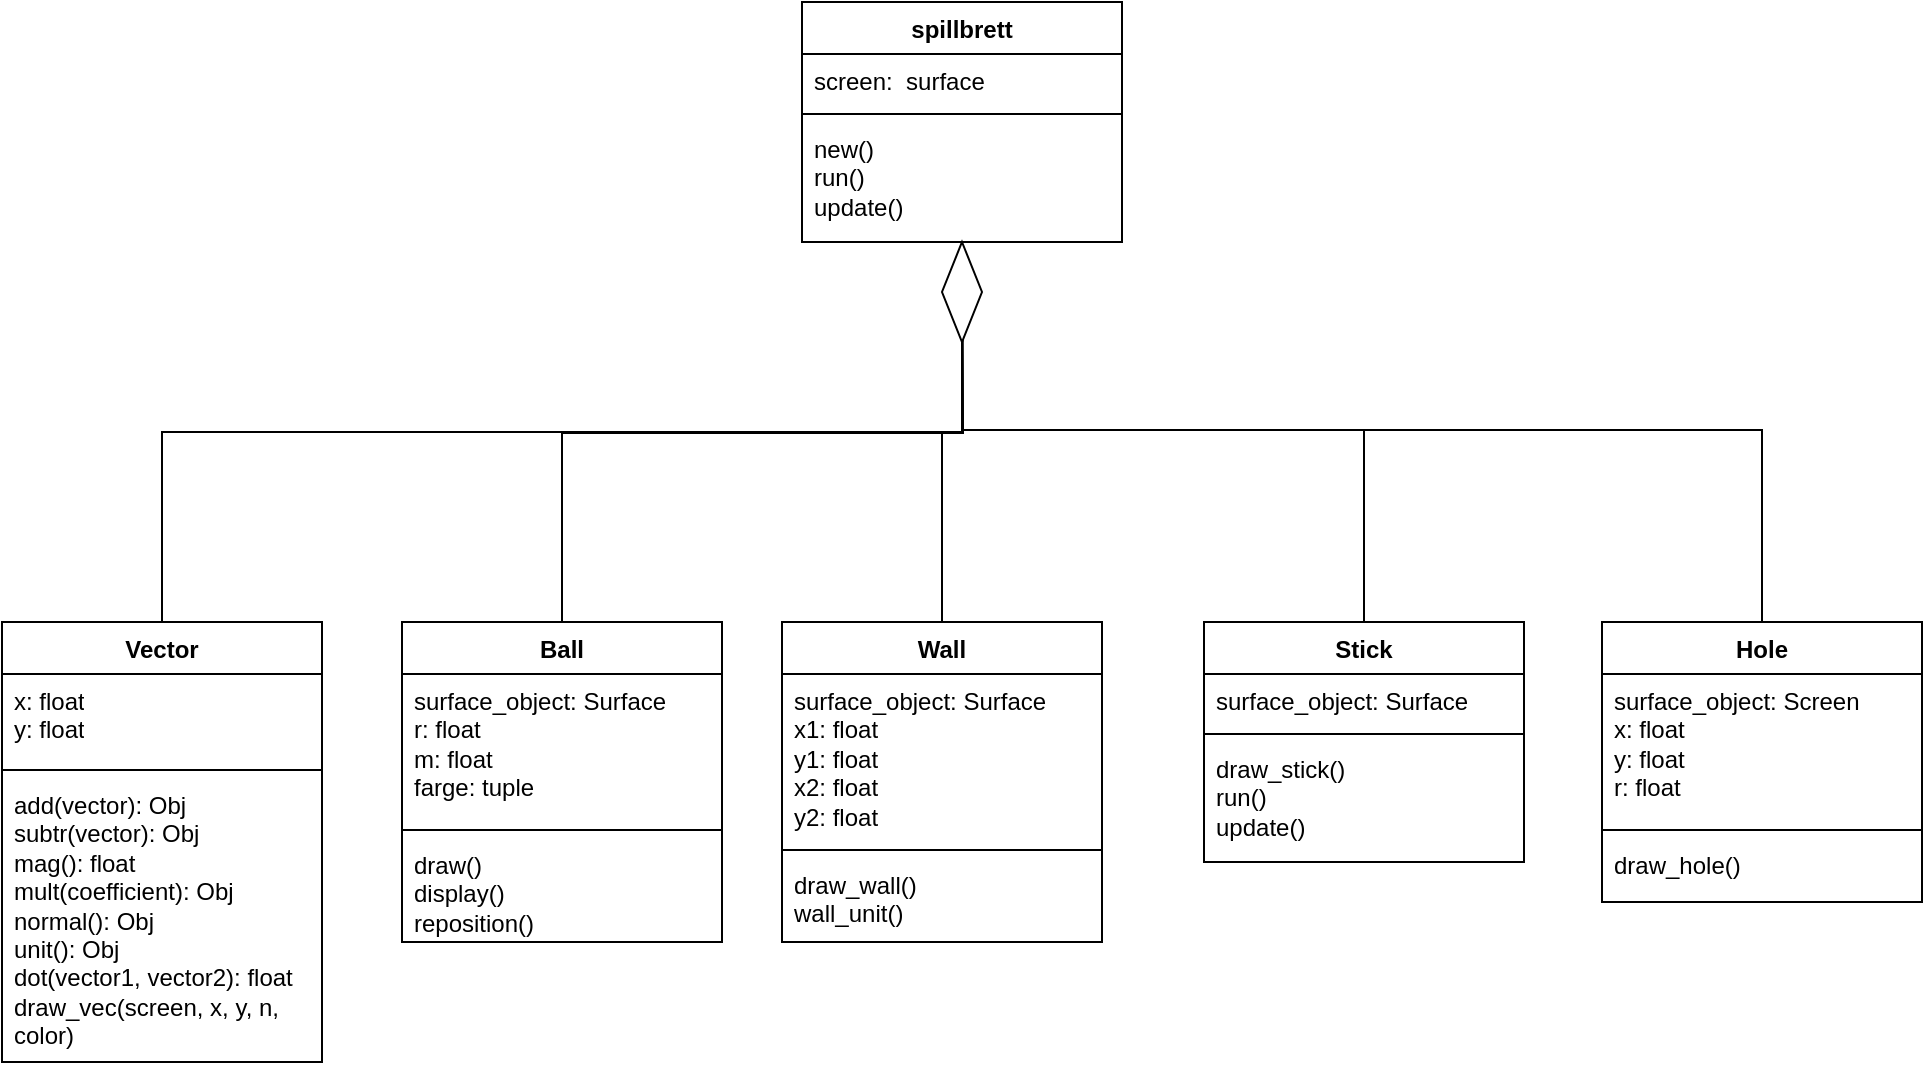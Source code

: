 <mxfile version="23.0.2" type="device">
  <diagram id="C5RBs43oDa-KdzZeNtuy" name="Page-1">
    <mxGraphModel dx="1431" dy="821" grid="1" gridSize="10" guides="1" tooltips="1" connect="1" arrows="1" fold="1" page="1" pageScale="1" pageWidth="827" pageHeight="1169" math="0" shadow="0">
      <root>
        <mxCell id="WIyWlLk6GJQsqaUBKTNV-0" />
        <mxCell id="WIyWlLk6GJQsqaUBKTNV-1" parent="WIyWlLk6GJQsqaUBKTNV-0" />
        <mxCell id="xj3yiNgmEAzqHMa_JIX8-0" value="spillbrett" style="swimlane;fontStyle=1;align=center;verticalAlign=top;childLayout=stackLayout;horizontal=1;startSize=26;horizontalStack=0;resizeParent=1;resizeParentMax=0;resizeLast=0;collapsible=1;marginBottom=0;whiteSpace=wrap;html=1;" vertex="1" parent="WIyWlLk6GJQsqaUBKTNV-1">
          <mxGeometry x="960" y="70" width="160" height="120" as="geometry" />
        </mxCell>
        <mxCell id="xj3yiNgmEAzqHMa_JIX8-1" value="screen:&amp;nbsp; surface" style="text;strokeColor=none;fillColor=none;align=left;verticalAlign=top;spacingLeft=4;spacingRight=4;overflow=hidden;rotatable=0;points=[[0,0.5],[1,0.5]];portConstraint=eastwest;whiteSpace=wrap;html=1;" vertex="1" parent="xj3yiNgmEAzqHMa_JIX8-0">
          <mxGeometry y="26" width="160" height="26" as="geometry" />
        </mxCell>
        <mxCell id="xj3yiNgmEAzqHMa_JIX8-2" value="" style="line;strokeWidth=1;fillColor=none;align=left;verticalAlign=middle;spacingTop=-1;spacingLeft=3;spacingRight=3;rotatable=0;labelPosition=right;points=[];portConstraint=eastwest;strokeColor=inherit;" vertex="1" parent="xj3yiNgmEAzqHMa_JIX8-0">
          <mxGeometry y="52" width="160" height="8" as="geometry" />
        </mxCell>
        <mxCell id="xj3yiNgmEAzqHMa_JIX8-3" value="new()&lt;br&gt;run()&lt;br&gt;update()" style="text;strokeColor=none;fillColor=none;align=left;verticalAlign=top;spacingLeft=4;spacingRight=4;overflow=hidden;rotatable=0;points=[[0,0.5],[1,0.5]];portConstraint=eastwest;whiteSpace=wrap;html=1;" vertex="1" parent="xj3yiNgmEAzqHMa_JIX8-0">
          <mxGeometry y="60" width="160" height="60" as="geometry" />
        </mxCell>
        <mxCell id="xj3yiNgmEAzqHMa_JIX8-24" style="edgeStyle=orthogonalEdgeStyle;rounded=0;orthogonalLoop=1;jettySize=auto;html=1;exitX=0.5;exitY=0;exitDx=0;exitDy=0;entryX=0.5;entryY=1;entryDx=0;entryDy=0;endArrow=none;endFill=0;" edge="1" parent="WIyWlLk6GJQsqaUBKTNV-1" source="xj3yiNgmEAzqHMa_JIX8-4" target="xj3yiNgmEAzqHMa_JIX8-0">
          <mxGeometry relative="1" as="geometry" />
        </mxCell>
        <mxCell id="xj3yiNgmEAzqHMa_JIX8-4" value="Vector" style="swimlane;fontStyle=1;align=center;verticalAlign=top;childLayout=stackLayout;horizontal=1;startSize=26;horizontalStack=0;resizeParent=1;resizeParentMax=0;resizeLast=0;collapsible=1;marginBottom=0;whiteSpace=wrap;html=1;" vertex="1" parent="WIyWlLk6GJQsqaUBKTNV-1">
          <mxGeometry x="560" y="380" width="160" height="220" as="geometry" />
        </mxCell>
        <mxCell id="xj3yiNgmEAzqHMa_JIX8-5" value="x: float&lt;br&gt;y: float" style="text;strokeColor=none;fillColor=none;align=left;verticalAlign=top;spacingLeft=4;spacingRight=4;overflow=hidden;rotatable=0;points=[[0,0.5],[1,0.5]];portConstraint=eastwest;whiteSpace=wrap;html=1;" vertex="1" parent="xj3yiNgmEAzqHMa_JIX8-4">
          <mxGeometry y="26" width="160" height="44" as="geometry" />
        </mxCell>
        <mxCell id="xj3yiNgmEAzqHMa_JIX8-6" value="" style="line;strokeWidth=1;fillColor=none;align=left;verticalAlign=middle;spacingTop=-1;spacingLeft=3;spacingRight=3;rotatable=0;labelPosition=right;points=[];portConstraint=eastwest;strokeColor=inherit;" vertex="1" parent="xj3yiNgmEAzqHMa_JIX8-4">
          <mxGeometry y="70" width="160" height="8" as="geometry" />
        </mxCell>
        <mxCell id="xj3yiNgmEAzqHMa_JIX8-7" value="add(vector): Obj&lt;br&gt;subtr(vector): Obj&lt;br&gt;mag(): float&lt;br&gt;mult(coefficient): Obj&lt;br&gt;normal(): Obj&lt;br&gt;unit(): Obj&lt;br&gt;dot(vector1, vector2): float&lt;br&gt;draw_vec(screen, x, y, n, color)&lt;br&gt;" style="text;strokeColor=none;fillColor=none;align=left;verticalAlign=top;spacingLeft=4;spacingRight=4;overflow=hidden;rotatable=0;points=[[0,0.5],[1,0.5]];portConstraint=eastwest;whiteSpace=wrap;html=1;" vertex="1" parent="xj3yiNgmEAzqHMa_JIX8-4">
          <mxGeometry y="78" width="160" height="142" as="geometry" />
        </mxCell>
        <mxCell id="xj3yiNgmEAzqHMa_JIX8-25" style="edgeStyle=orthogonalEdgeStyle;rounded=0;orthogonalLoop=1;jettySize=auto;html=1;exitX=0.5;exitY=0;exitDx=0;exitDy=0;endArrow=none;endFill=0;" edge="1" parent="WIyWlLk6GJQsqaUBKTNV-1" source="xj3yiNgmEAzqHMa_JIX8-8">
          <mxGeometry relative="1" as="geometry">
            <mxPoint x="1040" y="190" as="targetPoint" />
          </mxGeometry>
        </mxCell>
        <mxCell id="xj3yiNgmEAzqHMa_JIX8-8" value="Ball" style="swimlane;fontStyle=1;align=center;verticalAlign=top;childLayout=stackLayout;horizontal=1;startSize=26;horizontalStack=0;resizeParent=1;resizeParentMax=0;resizeLast=0;collapsible=1;marginBottom=0;whiteSpace=wrap;html=1;" vertex="1" parent="WIyWlLk6GJQsqaUBKTNV-1">
          <mxGeometry x="760" y="380" width="160" height="160" as="geometry" />
        </mxCell>
        <mxCell id="xj3yiNgmEAzqHMa_JIX8-9" value="surface_object: Surface&lt;br&gt;r: float&lt;br&gt;m: float&lt;br&gt;farge: tuple" style="text;strokeColor=none;fillColor=none;align=left;verticalAlign=top;spacingLeft=4;spacingRight=4;overflow=hidden;rotatable=0;points=[[0,0.5],[1,0.5]];portConstraint=eastwest;whiteSpace=wrap;html=1;" vertex="1" parent="xj3yiNgmEAzqHMa_JIX8-8">
          <mxGeometry y="26" width="160" height="74" as="geometry" />
        </mxCell>
        <mxCell id="xj3yiNgmEAzqHMa_JIX8-10" value="" style="line;strokeWidth=1;fillColor=none;align=left;verticalAlign=middle;spacingTop=-1;spacingLeft=3;spacingRight=3;rotatable=0;labelPosition=right;points=[];portConstraint=eastwest;strokeColor=inherit;" vertex="1" parent="xj3yiNgmEAzqHMa_JIX8-8">
          <mxGeometry y="100" width="160" height="8" as="geometry" />
        </mxCell>
        <mxCell id="xj3yiNgmEAzqHMa_JIX8-11" value="draw()&lt;br&gt;display()&lt;br&gt;reposition()" style="text;strokeColor=none;fillColor=none;align=left;verticalAlign=top;spacingLeft=4;spacingRight=4;overflow=hidden;rotatable=0;points=[[0,0.5],[1,0.5]];portConstraint=eastwest;whiteSpace=wrap;html=1;" vertex="1" parent="xj3yiNgmEAzqHMa_JIX8-8">
          <mxGeometry y="108" width="160" height="52" as="geometry" />
        </mxCell>
        <mxCell id="xj3yiNgmEAzqHMa_JIX8-26" style="edgeStyle=orthogonalEdgeStyle;rounded=0;orthogonalLoop=1;jettySize=auto;html=1;exitX=0.5;exitY=0;exitDx=0;exitDy=0;endArrow=none;endFill=0;" edge="1" parent="WIyWlLk6GJQsqaUBKTNV-1" source="xj3yiNgmEAzqHMa_JIX8-12">
          <mxGeometry relative="1" as="geometry">
            <mxPoint x="1040" y="190" as="targetPoint" />
          </mxGeometry>
        </mxCell>
        <mxCell id="xj3yiNgmEAzqHMa_JIX8-12" value="Wall" style="swimlane;fontStyle=1;align=center;verticalAlign=top;childLayout=stackLayout;horizontal=1;startSize=26;horizontalStack=0;resizeParent=1;resizeParentMax=0;resizeLast=0;collapsible=1;marginBottom=0;whiteSpace=wrap;html=1;" vertex="1" parent="WIyWlLk6GJQsqaUBKTNV-1">
          <mxGeometry x="950" y="380" width="160" height="160" as="geometry" />
        </mxCell>
        <mxCell id="xj3yiNgmEAzqHMa_JIX8-13" value="surface_object: Surface&lt;br&gt;x1: float&lt;br&gt;y1: float&lt;br&gt;x2: float&lt;br&gt;y2: float" style="text;strokeColor=none;fillColor=none;align=left;verticalAlign=top;spacingLeft=4;spacingRight=4;overflow=hidden;rotatable=0;points=[[0,0.5],[1,0.5]];portConstraint=eastwest;whiteSpace=wrap;html=1;" vertex="1" parent="xj3yiNgmEAzqHMa_JIX8-12">
          <mxGeometry y="26" width="160" height="84" as="geometry" />
        </mxCell>
        <mxCell id="xj3yiNgmEAzqHMa_JIX8-14" value="" style="line;strokeWidth=1;fillColor=none;align=left;verticalAlign=middle;spacingTop=-1;spacingLeft=3;spacingRight=3;rotatable=0;labelPosition=right;points=[];portConstraint=eastwest;strokeColor=inherit;" vertex="1" parent="xj3yiNgmEAzqHMa_JIX8-12">
          <mxGeometry y="110" width="160" height="8" as="geometry" />
        </mxCell>
        <mxCell id="xj3yiNgmEAzqHMa_JIX8-15" value="draw_wall()&lt;br&gt;wall_unit()" style="text;strokeColor=none;fillColor=none;align=left;verticalAlign=top;spacingLeft=4;spacingRight=4;overflow=hidden;rotatable=0;points=[[0,0.5],[1,0.5]];portConstraint=eastwest;whiteSpace=wrap;html=1;" vertex="1" parent="xj3yiNgmEAzqHMa_JIX8-12">
          <mxGeometry y="118" width="160" height="42" as="geometry" />
        </mxCell>
        <mxCell id="xj3yiNgmEAzqHMa_JIX8-27" style="edgeStyle=orthogonalEdgeStyle;rounded=0;orthogonalLoop=1;jettySize=auto;html=1;exitX=0.5;exitY=0;exitDx=0;exitDy=0;endArrow=none;endFill=0;" edge="1" parent="WIyWlLk6GJQsqaUBKTNV-1" source="xj3yiNgmEAzqHMa_JIX8-29">
          <mxGeometry relative="1" as="geometry">
            <mxPoint x="1040" y="200" as="targetPoint" />
            <Array as="points" />
          </mxGeometry>
        </mxCell>
        <mxCell id="xj3yiNgmEAzqHMa_JIX8-16" value="Stick" style="swimlane;fontStyle=1;align=center;verticalAlign=top;childLayout=stackLayout;horizontal=1;startSize=26;horizontalStack=0;resizeParent=1;resizeParentMax=0;resizeLast=0;collapsible=1;marginBottom=0;whiteSpace=wrap;html=1;" vertex="1" parent="WIyWlLk6GJQsqaUBKTNV-1">
          <mxGeometry x="1161" y="380" width="160" height="120" as="geometry" />
        </mxCell>
        <mxCell id="xj3yiNgmEAzqHMa_JIX8-17" value="surface_object: Surface" style="text;strokeColor=none;fillColor=none;align=left;verticalAlign=top;spacingLeft=4;spacingRight=4;overflow=hidden;rotatable=0;points=[[0,0.5],[1,0.5]];portConstraint=eastwest;whiteSpace=wrap;html=1;" vertex="1" parent="xj3yiNgmEAzqHMa_JIX8-16">
          <mxGeometry y="26" width="160" height="26" as="geometry" />
        </mxCell>
        <mxCell id="xj3yiNgmEAzqHMa_JIX8-18" value="" style="line;strokeWidth=1;fillColor=none;align=left;verticalAlign=middle;spacingTop=-1;spacingLeft=3;spacingRight=3;rotatable=0;labelPosition=right;points=[];portConstraint=eastwest;strokeColor=inherit;" vertex="1" parent="xj3yiNgmEAzqHMa_JIX8-16">
          <mxGeometry y="52" width="160" height="8" as="geometry" />
        </mxCell>
        <mxCell id="xj3yiNgmEAzqHMa_JIX8-19" value="draw_stick()&lt;br&gt;run()&lt;br&gt;update()" style="text;strokeColor=none;fillColor=none;align=left;verticalAlign=top;spacingLeft=4;spacingRight=4;overflow=hidden;rotatable=0;points=[[0,0.5],[1,0.5]];portConstraint=eastwest;whiteSpace=wrap;html=1;" vertex="1" parent="xj3yiNgmEAzqHMa_JIX8-16">
          <mxGeometry y="60" width="160" height="60" as="geometry" />
        </mxCell>
        <mxCell id="xj3yiNgmEAzqHMa_JIX8-28" style="edgeStyle=orthogonalEdgeStyle;rounded=0;orthogonalLoop=1;jettySize=auto;html=1;exitX=0.5;exitY=0;exitDx=0;exitDy=0;endArrow=none;endFill=0;" edge="1" parent="WIyWlLk6GJQsqaUBKTNV-1" source="xj3yiNgmEAzqHMa_JIX8-29">
          <mxGeometry relative="1" as="geometry">
            <mxPoint x="1040" y="190" as="targetPoint" />
          </mxGeometry>
        </mxCell>
        <mxCell id="xj3yiNgmEAzqHMa_JIX8-20" value="Hole" style="swimlane;fontStyle=1;align=center;verticalAlign=top;childLayout=stackLayout;horizontal=1;startSize=26;horizontalStack=0;resizeParent=1;resizeParentMax=0;resizeLast=0;collapsible=1;marginBottom=0;whiteSpace=wrap;html=1;" vertex="1" parent="WIyWlLk6GJQsqaUBKTNV-1">
          <mxGeometry x="1360" y="380" width="160" height="140" as="geometry" />
        </mxCell>
        <mxCell id="xj3yiNgmEAzqHMa_JIX8-21" value="surface_object: Screen&lt;br&gt;x: float&lt;br&gt;y: float&lt;br&gt;r: float" style="text;strokeColor=none;fillColor=none;align=left;verticalAlign=top;spacingLeft=4;spacingRight=4;overflow=hidden;rotatable=0;points=[[0,0.5],[1,0.5]];portConstraint=eastwest;whiteSpace=wrap;html=1;" vertex="1" parent="xj3yiNgmEAzqHMa_JIX8-20">
          <mxGeometry y="26" width="160" height="74" as="geometry" />
        </mxCell>
        <mxCell id="xj3yiNgmEAzqHMa_JIX8-22" value="" style="line;strokeWidth=1;fillColor=none;align=left;verticalAlign=middle;spacingTop=-1;spacingLeft=3;spacingRight=3;rotatable=0;labelPosition=right;points=[];portConstraint=eastwest;strokeColor=inherit;" vertex="1" parent="xj3yiNgmEAzqHMa_JIX8-20">
          <mxGeometry y="100" width="160" height="8" as="geometry" />
        </mxCell>
        <mxCell id="xj3yiNgmEAzqHMa_JIX8-23" value="draw_hole()" style="text;strokeColor=none;fillColor=none;align=left;verticalAlign=top;spacingLeft=4;spacingRight=4;overflow=hidden;rotatable=0;points=[[0,0.5],[1,0.5]];portConstraint=eastwest;whiteSpace=wrap;html=1;" vertex="1" parent="xj3yiNgmEAzqHMa_JIX8-20">
          <mxGeometry y="108" width="160" height="32" as="geometry" />
        </mxCell>
        <mxCell id="xj3yiNgmEAzqHMa_JIX8-30" value="" style="edgeStyle=orthogonalEdgeStyle;rounded=0;orthogonalLoop=1;jettySize=auto;html=1;exitX=0.5;exitY=0;exitDx=0;exitDy=0;endArrow=none;endFill=0;" edge="1" parent="WIyWlLk6GJQsqaUBKTNV-1" source="xj3yiNgmEAzqHMa_JIX8-20" target="xj3yiNgmEAzqHMa_JIX8-29">
          <mxGeometry relative="1" as="geometry">
            <mxPoint x="1040" y="190" as="targetPoint" />
            <mxPoint x="1440" y="380" as="sourcePoint" />
            <Array as="points">
              <mxPoint x="1440" y="284" />
              <mxPoint x="1040" y="284" />
            </Array>
          </mxGeometry>
        </mxCell>
        <mxCell id="xj3yiNgmEAzqHMa_JIX8-31" value="" style="edgeStyle=orthogonalEdgeStyle;rounded=0;orthogonalLoop=1;jettySize=auto;html=1;exitX=0.5;exitY=0;exitDx=0;exitDy=0;endArrow=none;endFill=0;" edge="1" parent="WIyWlLk6GJQsqaUBKTNV-1" source="xj3yiNgmEAzqHMa_JIX8-16" target="xj3yiNgmEAzqHMa_JIX8-29">
          <mxGeometry relative="1" as="geometry">
            <mxPoint x="1040" y="200" as="targetPoint" />
            <mxPoint x="1241" y="380" as="sourcePoint" />
            <Array as="points">
              <mxPoint x="1241" y="284" />
              <mxPoint x="1040" y="284" />
            </Array>
          </mxGeometry>
        </mxCell>
        <mxCell id="xj3yiNgmEAzqHMa_JIX8-29" value="" style="rhombus;whiteSpace=wrap;html=1;strokeColor=default;" vertex="1" parent="WIyWlLk6GJQsqaUBKTNV-1">
          <mxGeometry x="1030" y="190" width="20" height="50" as="geometry" />
        </mxCell>
      </root>
    </mxGraphModel>
  </diagram>
</mxfile>
